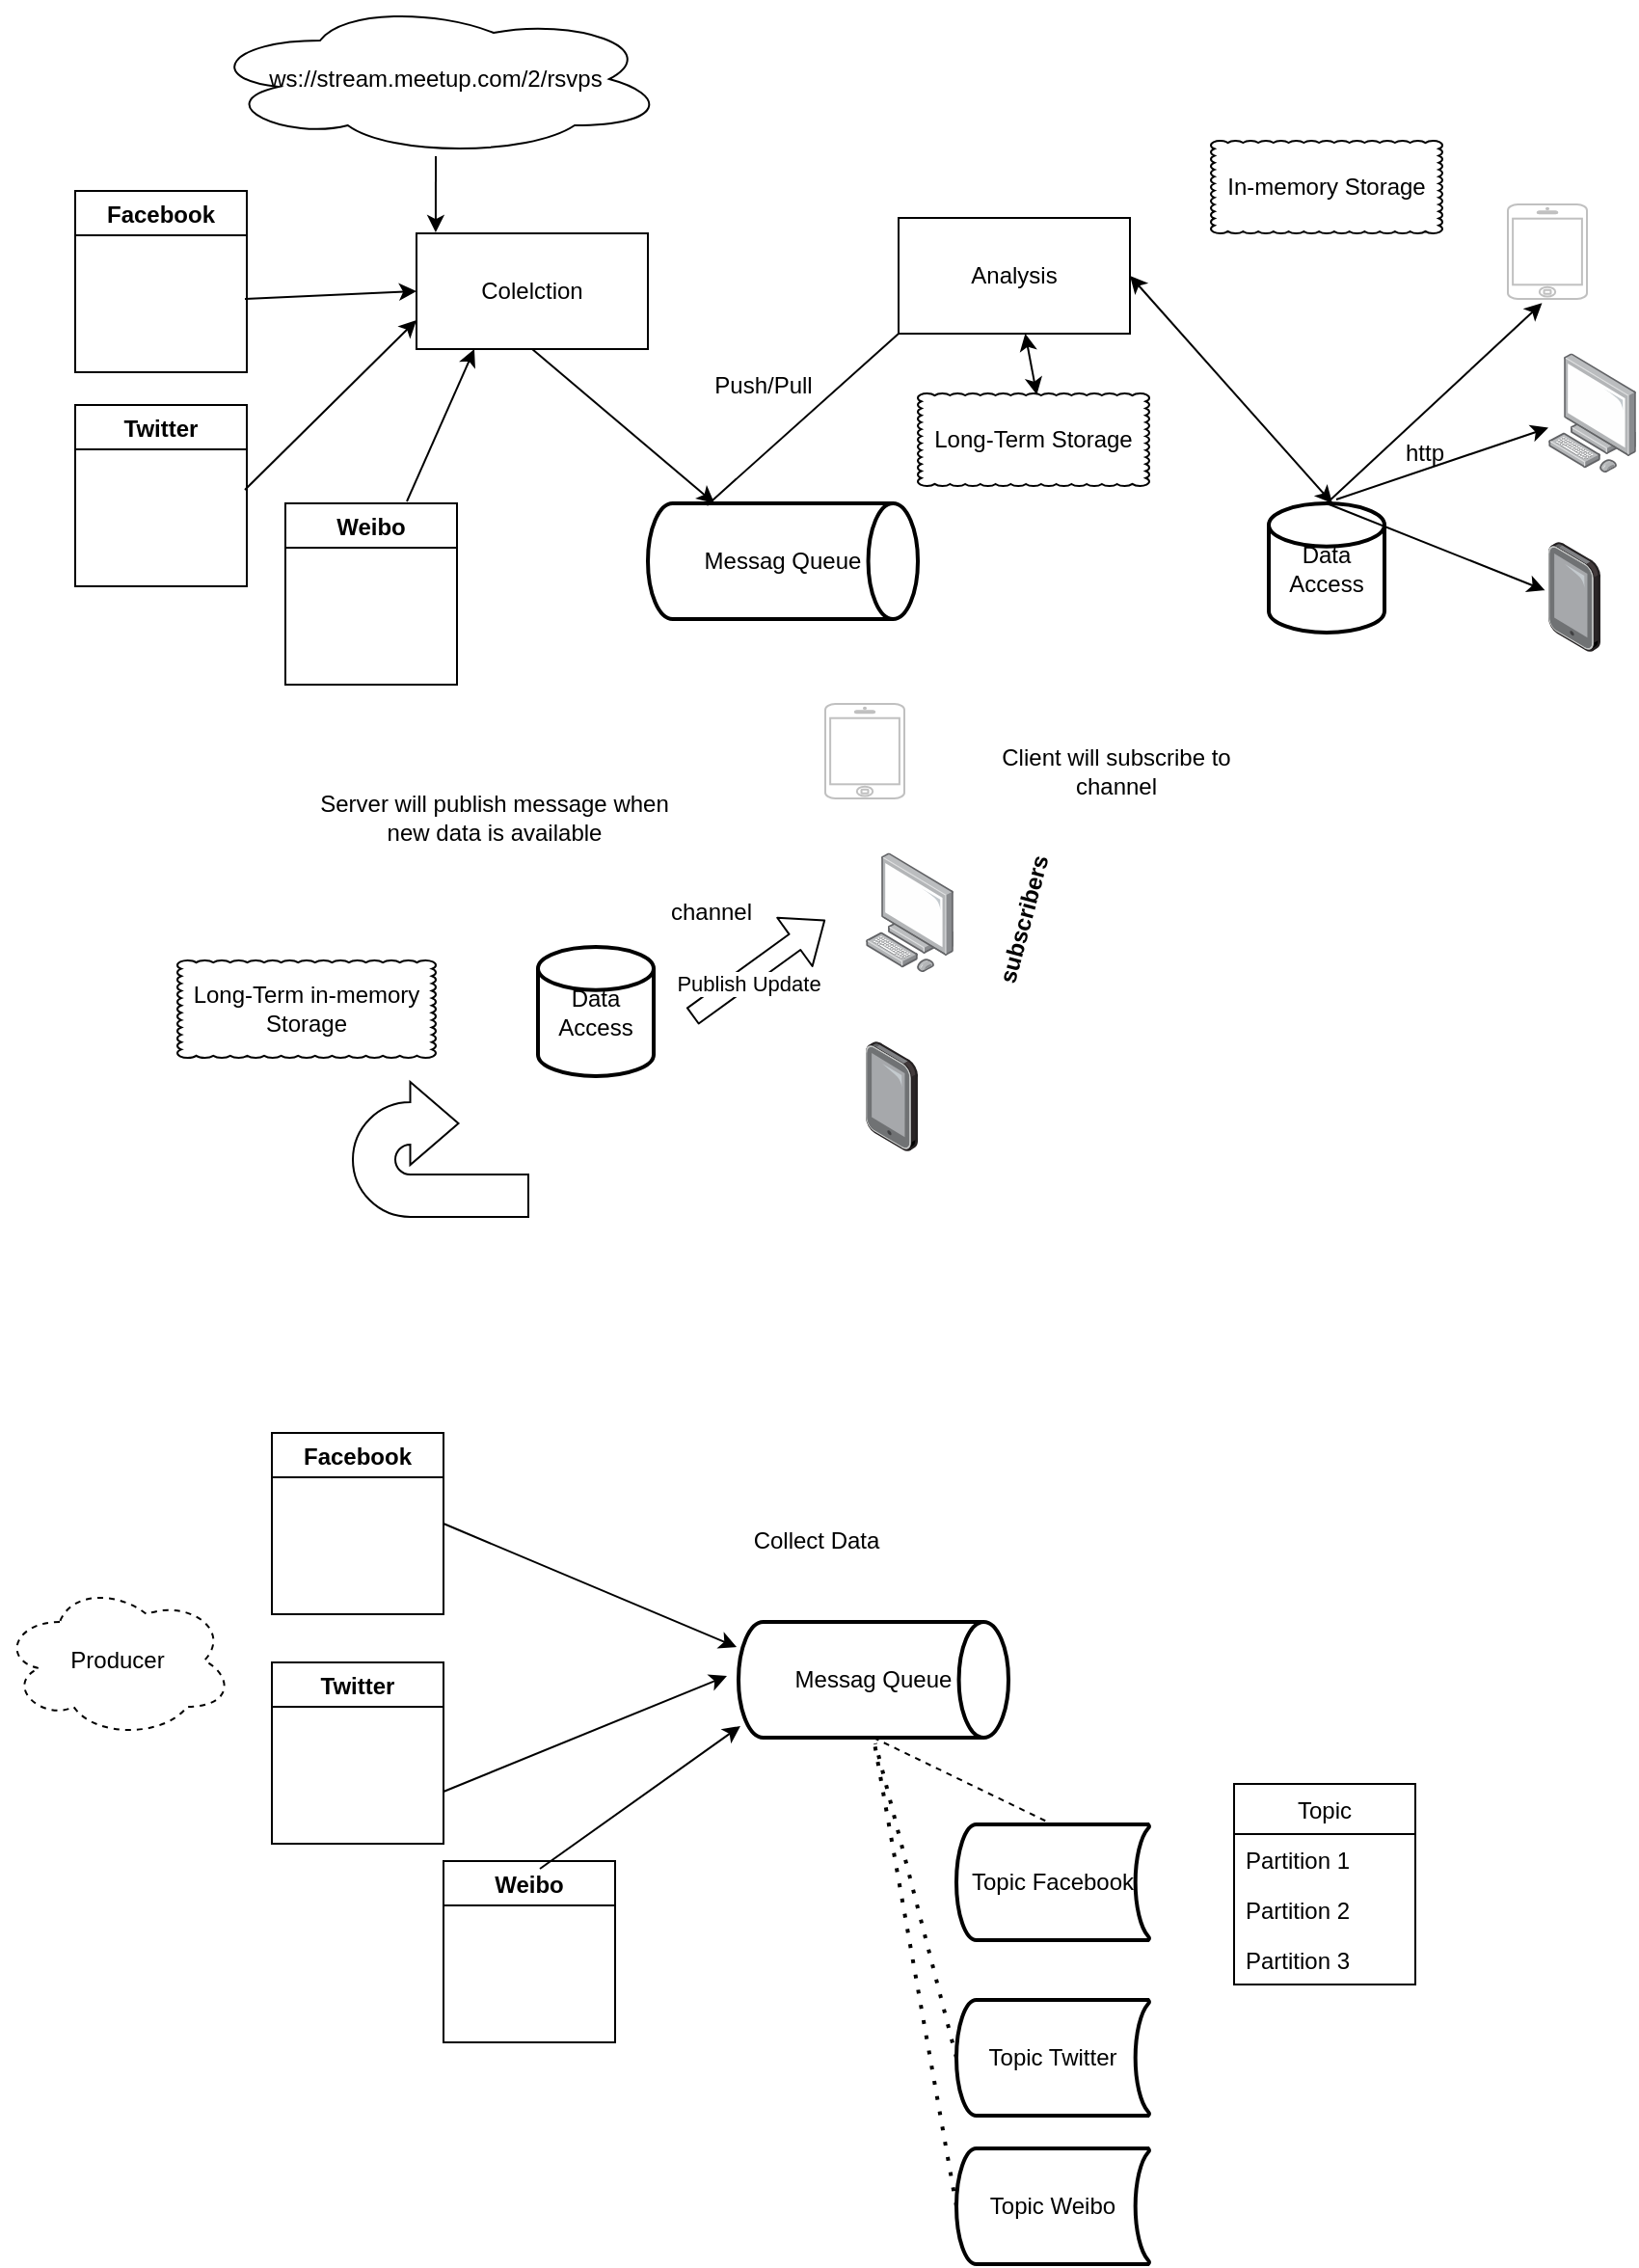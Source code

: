 <mxfile version="13.6.0" type="github">
  <diagram id="zB4D0Zn1a5sWIB_5QHZO" name="Page-1">
    <mxGraphModel dx="2816" dy="450" grid="1" gridSize="7" guides="1" tooltips="1" connect="1" arrows="1" fold="1" page="1" pageScale="1" pageWidth="1920" pageHeight="1200" math="0" shadow="0">
      <root>
        <mxCell id="0" />
        <mxCell id="1" parent="0" />
        <mxCell id="u7dPjCdoEQU-WYultVdr-4" style="edgeStyle=orthogonalEdgeStyle;rounded=0;orthogonalLoop=1;jettySize=auto;html=1;entryX=0.083;entryY=-0.008;entryDx=0;entryDy=0;entryPerimeter=0;" parent="1" source="u7dPjCdoEQU-WYultVdr-1" target="u7dPjCdoEQU-WYultVdr-3" edge="1">
          <mxGeometry relative="1" as="geometry" />
        </mxCell>
        <mxCell id="u7dPjCdoEQU-WYultVdr-1" value="ws://stream.meetup.com/2/rsvps" style="ellipse;shape=cloud;whiteSpace=wrap;html=1;" parent="1" vertex="1">
          <mxGeometry x="77" y="14" width="240" height="80" as="geometry" />
        </mxCell>
        <mxCell id="u7dPjCdoEQU-WYultVdr-2" value="Messag Queue&lt;br&gt;" style="strokeWidth=2;html=1;shape=mxgraph.flowchart.direct_data;whiteSpace=wrap;" parent="1" vertex="1">
          <mxGeometry x="307" y="274" width="140" height="60" as="geometry" />
        </mxCell>
        <mxCell id="u7dPjCdoEQU-WYultVdr-3" value="Colelction" style="rounded=0;whiteSpace=wrap;html=1;" parent="1" vertex="1">
          <mxGeometry x="187" y="134" width="120" height="60" as="geometry" />
        </mxCell>
        <mxCell id="u7dPjCdoEQU-WYultVdr-6" value="" style="endArrow=classic;html=1;exitX=0.5;exitY=1;exitDx=0;exitDy=0;" parent="1" source="u7dPjCdoEQU-WYultVdr-3" target="u7dPjCdoEQU-WYultVdr-2" edge="1">
          <mxGeometry width="50" height="50" relative="1" as="geometry">
            <mxPoint x="207" y="384" as="sourcePoint" />
            <mxPoint x="257" y="334" as="targetPoint" />
          </mxGeometry>
        </mxCell>
        <mxCell id="u7dPjCdoEQU-WYultVdr-7" value="Analysis" style="rounded=0;whiteSpace=wrap;html=1;" parent="1" vertex="1">
          <mxGeometry x="437" y="126" width="120" height="60" as="geometry" />
        </mxCell>
        <mxCell id="u7dPjCdoEQU-WYultVdr-81" value="Data Access" style="strokeWidth=2;html=1;shape=mxgraph.flowchart.database;whiteSpace=wrap;" parent="1" vertex="1">
          <mxGeometry x="629" y="274" width="60" height="67" as="geometry" />
        </mxCell>
        <mxCell id="u7dPjCdoEQU-WYultVdr-82" value="Long-Term Storage" style="whiteSpace=wrap;html=1;shape=mxgraph.basic.cloud_rect" parent="1" vertex="1">
          <mxGeometry x="447" y="217" width="120" height="48" as="geometry" />
        </mxCell>
        <mxCell id="u7dPjCdoEQU-WYultVdr-83" value="" style="endArrow=classic;startArrow=classic;html=1;exitX=0.514;exitY=0.015;exitDx=0;exitDy=0;exitPerimeter=0;" parent="1" source="u7dPjCdoEQU-WYultVdr-82" target="u7dPjCdoEQU-WYultVdr-7" edge="1">
          <mxGeometry width="50" height="50" relative="1" as="geometry">
            <mxPoint x="459" y="244" as="sourcePoint" />
            <mxPoint x="509" y="194" as="targetPoint" />
          </mxGeometry>
        </mxCell>
        <mxCell id="u7dPjCdoEQU-WYultVdr-84" value="In-memory Storage" style="whiteSpace=wrap;html=1;shape=mxgraph.basic.cloud_rect" parent="1" vertex="1">
          <mxGeometry x="599" y="86" width="120" height="48" as="geometry" />
        </mxCell>
        <mxCell id="u7dPjCdoEQU-WYultVdr-86" value="" style="endArrow=classic;startArrow=classic;html=1;entryX=1;entryY=0.5;entryDx=0;entryDy=0;" parent="1" target="u7dPjCdoEQU-WYultVdr-7" edge="1">
          <mxGeometry width="50" height="50" relative="1" as="geometry">
            <mxPoint x="662" y="274" as="sourcePoint" />
            <mxPoint x="712" y="224" as="targetPoint" />
          </mxGeometry>
        </mxCell>
        <mxCell id="u7dPjCdoEQU-WYultVdr-87" value="" style="endArrow=none;html=1;exitX=0.219;exitY=0.016;exitDx=0;exitDy=0;exitPerimeter=0;" parent="1" source="u7dPjCdoEQU-WYultVdr-2" edge="1">
          <mxGeometry width="50" height="50" relative="1" as="geometry">
            <mxPoint x="387" y="236" as="sourcePoint" />
            <mxPoint x="437" y="186" as="targetPoint" />
          </mxGeometry>
        </mxCell>
        <mxCell id="u7dPjCdoEQU-WYultVdr-89" value="Push/Pull" style="text;html=1;strokeColor=none;fillColor=none;align=center;verticalAlign=middle;whiteSpace=wrap;rounded=0;" parent="1" vertex="1">
          <mxGeometry x="347" y="203" width="40" height="20" as="geometry" />
        </mxCell>
        <mxCell id="u7dPjCdoEQU-WYultVdr-90" value="" style="html=1;verticalLabelPosition=bottom;labelBackgroundColor=#ffffff;verticalAlign=top;shadow=0;dashed=0;strokeWidth=1;shape=mxgraph.ios7.misc.iphone;strokeColor=#c0c0c0;" parent="1" vertex="1">
          <mxGeometry x="753" y="119" width="41" height="49" as="geometry" />
        </mxCell>
        <mxCell id="u7dPjCdoEQU-WYultVdr-91" value="" style="endArrow=classic;html=1;entryX=0.432;entryY=1.044;entryDx=0;entryDy=0;entryPerimeter=0;exitX=0.5;exitY=0;exitDx=0;exitDy=0;exitPerimeter=0;" parent="1" source="u7dPjCdoEQU-WYultVdr-81" target="u7dPjCdoEQU-WYultVdr-90" edge="1">
          <mxGeometry width="50" height="50" relative="1" as="geometry">
            <mxPoint x="669" y="266" as="sourcePoint" />
            <mxPoint x="747" y="224" as="targetPoint" />
          </mxGeometry>
        </mxCell>
        <mxCell id="u7dPjCdoEQU-WYultVdr-92" value="http" style="text;html=1;strokeColor=none;fillColor=none;align=center;verticalAlign=middle;whiteSpace=wrap;rounded=0;" parent="1" vertex="1">
          <mxGeometry x="690" y="238" width="40" height="20" as="geometry" />
        </mxCell>
        <mxCell id="u7dPjCdoEQU-WYultVdr-93" value="" style="points=[];aspect=fixed;html=1;align=center;shadow=0;dashed=0;image;image=img/lib/allied_telesis/computer_and_terminals/Personal_Computer.svg;" parent="1" vertex="1">
          <mxGeometry x="774" y="196.2" width="45.6" height="61.8" as="geometry" />
        </mxCell>
        <mxCell id="u7dPjCdoEQU-WYultVdr-98" value="" style="endArrow=classic;html=1;" parent="1" target="u7dPjCdoEQU-WYultVdr-93" edge="1">
          <mxGeometry width="50" height="50" relative="1" as="geometry">
            <mxPoint x="664" y="272" as="sourcePoint" />
            <mxPoint x="730" y="224" as="targetPoint" />
          </mxGeometry>
        </mxCell>
        <mxCell id="u7dPjCdoEQU-WYultVdr-99" value="" style="points=[];aspect=fixed;html=1;align=center;shadow=0;dashed=0;image;image=img/lib/allied_telesis/computer_and_terminals/Tablet.svg;" parent="1" vertex="1">
          <mxGeometry x="774" y="294" width="27" height="57" as="geometry" />
        </mxCell>
        <mxCell id="u7dPjCdoEQU-WYultVdr-100" value="" style="endArrow=classic;html=1;entryX=-0.066;entryY=0.44;entryDx=0;entryDy=0;entryPerimeter=0;exitX=0.5;exitY=0;exitDx=0;exitDy=0;exitPerimeter=0;" parent="1" source="u7dPjCdoEQU-WYultVdr-81" target="u7dPjCdoEQU-WYultVdr-99" edge="1">
          <mxGeometry width="50" height="50" relative="1" as="geometry">
            <mxPoint x="694" y="294" as="sourcePoint" />
            <mxPoint x="744" y="244" as="targetPoint" />
          </mxGeometry>
        </mxCell>
        <mxCell id="u7dPjCdoEQU-WYultVdr-101" value="Data Access" style="strokeWidth=2;html=1;shape=mxgraph.flowchart.database;whiteSpace=wrap;" parent="1" vertex="1">
          <mxGeometry x="250" y="504" width="60" height="67" as="geometry" />
        </mxCell>
        <mxCell id="u7dPjCdoEQU-WYultVdr-102" value="" style="html=1;verticalLabelPosition=bottom;labelBackgroundColor=#ffffff;verticalAlign=top;shadow=0;dashed=0;strokeWidth=1;shape=mxgraph.ios7.misc.iphone;strokeColor=#c0c0c0;" parent="1" vertex="1">
          <mxGeometry x="399" y="378" width="41" height="49" as="geometry" />
        </mxCell>
        <mxCell id="u7dPjCdoEQU-WYultVdr-104" value="channel" style="text;html=1;strokeColor=none;fillColor=none;align=center;verticalAlign=middle;whiteSpace=wrap;rounded=0;" parent="1" vertex="1">
          <mxGeometry x="320" y="476" width="40" height="20" as="geometry" />
        </mxCell>
        <mxCell id="u7dPjCdoEQU-WYultVdr-105" value="" style="points=[];aspect=fixed;html=1;align=center;shadow=0;dashed=0;image;image=img/lib/allied_telesis/computer_and_terminals/Personal_Computer.svg;" parent="1" vertex="1">
          <mxGeometry x="420" y="455.2" width="45.6" height="61.8" as="geometry" />
        </mxCell>
        <mxCell id="u7dPjCdoEQU-WYultVdr-107" value="" style="points=[];aspect=fixed;html=1;align=center;shadow=0;dashed=0;image;image=img/lib/allied_telesis/computer_and_terminals/Tablet.svg;" parent="1" vertex="1">
          <mxGeometry x="420" y="553" width="27" height="57" as="geometry" />
        </mxCell>
        <mxCell id="u7dPjCdoEQU-WYultVdr-109" value="subscribers" style="text;html=1;strokeColor=none;fillColor=none;align=center;verticalAlign=middle;whiteSpace=wrap;rounded=0;rotation=-75;fontStyle=1" parent="1" vertex="1">
          <mxGeometry x="465.6" y="476" width="73" height="28" as="geometry" />
        </mxCell>
        <mxCell id="u7dPjCdoEQU-WYultVdr-112" value="" style="shape=flexArrow;endArrow=classic;html=1;" parent="1" edge="1">
          <mxGeometry width="50" height="50" relative="1" as="geometry">
            <mxPoint x="330" y="540" as="sourcePoint" />
            <mxPoint x="399" y="490" as="targetPoint" />
          </mxGeometry>
        </mxCell>
        <mxCell id="u7dPjCdoEQU-WYultVdr-113" value="Publish Update" style="edgeLabel;html=1;align=center;verticalAlign=middle;resizable=0;points=[];" parent="u7dPjCdoEQU-WYultVdr-112" vertex="1" connectable="0">
          <mxGeometry x="-0.23" y="-3" relative="1" as="geometry">
            <mxPoint as="offset" />
          </mxGeometry>
        </mxCell>
        <mxCell id="u7dPjCdoEQU-WYultVdr-114" value="Long-Term in-memory Storage" style="whiteSpace=wrap;html=1;shape=mxgraph.basic.cloud_rect" parent="1" vertex="1">
          <mxGeometry x="63" y="511" width="134" height="50.5" as="geometry" />
        </mxCell>
        <mxCell id="u7dPjCdoEQU-WYultVdr-115" value="" style="html=1;shadow=0;dashed=0;align=center;verticalAlign=middle;shape=mxgraph.arrows2.uTurnArrow;dy=11;arrowHead=43;dx2=25;" parent="1" vertex="1">
          <mxGeometry x="154" y="574" width="91" height="70" as="geometry" />
        </mxCell>
        <mxCell id="u7dPjCdoEQU-WYultVdr-116" value="Client will subscribe to channel&lt;br&gt;" style="text;html=1;strokeColor=none;fillColor=none;align=center;verticalAlign=middle;whiteSpace=wrap;rounded=0;" parent="1" vertex="1">
          <mxGeometry x="473" y="399" width="154" height="28" as="geometry" />
        </mxCell>
        <mxCell id="u7dPjCdoEQU-WYultVdr-117" value="Server will publish message when new data is available" style="text;html=1;strokeColor=none;fillColor=none;align=center;verticalAlign=middle;whiteSpace=wrap;rounded=0;" parent="1" vertex="1">
          <mxGeometry x="126" y="427" width="203" height="20" as="geometry" />
        </mxCell>
        <mxCell id="24a-mGjXgg-N6J_SjT-v-1" value="Facebook" style="swimlane;" vertex="1" parent="1">
          <mxGeometry x="10" y="112" width="89" height="94" as="geometry" />
        </mxCell>
        <mxCell id="24a-mGjXgg-N6J_SjT-v-2" value="" style="endArrow=classic;html=1;entryX=0;entryY=0.5;entryDx=0;entryDy=0;" edge="1" parent="1" target="u7dPjCdoEQU-WYultVdr-3">
          <mxGeometry width="50" height="50" relative="1" as="geometry">
            <mxPoint x="98" y="168" as="sourcePoint" />
            <mxPoint x="148" y="118" as="targetPoint" />
          </mxGeometry>
        </mxCell>
        <mxCell id="24a-mGjXgg-N6J_SjT-v-3" value="Twitter" style="swimlane;" vertex="1" parent="1">
          <mxGeometry x="10" y="223" width="89" height="94" as="geometry" />
        </mxCell>
        <mxCell id="24a-mGjXgg-N6J_SjT-v-4" value="Weibo" style="swimlane;" vertex="1" parent="1">
          <mxGeometry x="119" y="274" width="89" height="94" as="geometry" />
        </mxCell>
        <mxCell id="24a-mGjXgg-N6J_SjT-v-5" value="" style="endArrow=classic;html=1;entryX=0;entryY=0.75;entryDx=0;entryDy=0;" edge="1" parent="1" target="u7dPjCdoEQU-WYultVdr-3">
          <mxGeometry width="50" height="50" relative="1" as="geometry">
            <mxPoint x="98" y="267" as="sourcePoint" />
            <mxPoint x="155" y="217" as="targetPoint" />
          </mxGeometry>
        </mxCell>
        <mxCell id="24a-mGjXgg-N6J_SjT-v-7" value="" style="endArrow=classic;html=1;entryX=0.25;entryY=1;entryDx=0;entryDy=0;" edge="1" parent="1" target="u7dPjCdoEQU-WYultVdr-3">
          <mxGeometry width="50" height="50" relative="1" as="geometry">
            <mxPoint x="182" y="273" as="sourcePoint" />
            <mxPoint x="232" y="223" as="targetPoint" />
          </mxGeometry>
        </mxCell>
        <mxCell id="24a-mGjXgg-N6J_SjT-v-9" value="Messag Queue&lt;br&gt;" style="strokeWidth=2;html=1;shape=mxgraph.flowchart.direct_data;whiteSpace=wrap;" vertex="1" parent="1">
          <mxGeometry x="354" y="854" width="140" height="60" as="geometry" />
        </mxCell>
        <mxCell id="24a-mGjXgg-N6J_SjT-v-14" value="" style="endArrow=classic;html=1;entryX=-0.007;entryY=0.217;entryDx=0;entryDy=0;exitX=1;exitY=0.5;exitDx=0;exitDy=0;entryPerimeter=0;" edge="1" parent="1" target="24a-mGjXgg-N6J_SjT-v-9" source="24a-mGjXgg-N6J_SjT-v-18">
          <mxGeometry width="50" height="50" relative="1" as="geometry">
            <mxPoint x="180" y="872" as="sourcePoint" />
            <mxPoint x="269" y="868" as="targetPoint" />
          </mxGeometry>
        </mxCell>
        <mxCell id="24a-mGjXgg-N6J_SjT-v-15" value="Weibo" style="swimlane;" vertex="1" parent="1">
          <mxGeometry x="201" y="978" width="89" height="94" as="geometry" />
        </mxCell>
        <mxCell id="24a-mGjXgg-N6J_SjT-v-16" value="" style="endArrow=classic;html=1;" edge="1" parent="1">
          <mxGeometry width="50" height="50" relative="1" as="geometry">
            <mxPoint x="201" y="942" as="sourcePoint" />
            <mxPoint x="348" y="882" as="targetPoint" />
          </mxGeometry>
        </mxCell>
        <mxCell id="24a-mGjXgg-N6J_SjT-v-17" value="" style="endArrow=classic;html=1;entryX=0.007;entryY=0.9;entryDx=0;entryDy=0;entryPerimeter=0;" edge="1" parent="1" target="24a-mGjXgg-N6J_SjT-v-9">
          <mxGeometry width="50" height="50" relative="1" as="geometry">
            <mxPoint x="251" y="982" as="sourcePoint" />
            <mxPoint x="286" y="903" as="targetPoint" />
          </mxGeometry>
        </mxCell>
        <mxCell id="24a-mGjXgg-N6J_SjT-v-18" value="Facebook" style="swimlane;" vertex="1" parent="1">
          <mxGeometry x="112" y="756" width="89" height="94" as="geometry" />
        </mxCell>
        <mxCell id="24a-mGjXgg-N6J_SjT-v-19" value="Twitter" style="swimlane;" vertex="1" parent="1">
          <mxGeometry x="112" y="875" width="89" height="94" as="geometry" />
        </mxCell>
        <mxCell id="24a-mGjXgg-N6J_SjT-v-20" value="Collect Data&lt;br&gt;" style="text;html=1;strokeColor=none;fillColor=none;align=center;verticalAlign=middle;whiteSpace=wrap;rounded=0;" vertex="1" parent="1">
          <mxGeometry x="355.5" y="798" width="77" height="27" as="geometry" />
        </mxCell>
        <mxCell id="24a-mGjXgg-N6J_SjT-v-22" value="Topic Facebook" style="strokeWidth=2;html=1;shape=mxgraph.flowchart.stored_data;whiteSpace=wrap;" vertex="1" parent="1">
          <mxGeometry x="467" y="959" width="100" height="60" as="geometry" />
        </mxCell>
        <mxCell id="24a-mGjXgg-N6J_SjT-v-23" value="" style="endArrow=none;dashed=1;html=1;exitX=0.5;exitY=1;exitDx=0;exitDy=0;exitPerimeter=0;entryX=0.5;entryY=0;entryDx=0;entryDy=0;entryPerimeter=0;" edge="1" parent="1" source="24a-mGjXgg-N6J_SjT-v-9" target="24a-mGjXgg-N6J_SjT-v-22">
          <mxGeometry width="50" height="50" relative="1" as="geometry">
            <mxPoint x="397" y="1072" as="sourcePoint" />
            <mxPoint x="447" y="1022" as="targetPoint" />
          </mxGeometry>
        </mxCell>
        <mxCell id="24a-mGjXgg-N6J_SjT-v-24" value="Topic Twitter" style="strokeWidth=2;html=1;shape=mxgraph.flowchart.stored_data;whiteSpace=wrap;" vertex="1" parent="1">
          <mxGeometry x="467" y="1050" width="100" height="60" as="geometry" />
        </mxCell>
        <mxCell id="24a-mGjXgg-N6J_SjT-v-25" value="" style="endArrow=none;dashed=1;html=1;dashPattern=1 3;strokeWidth=2;exitX=0;exitY=0.5;exitDx=0;exitDy=0;exitPerimeter=0;" edge="1" parent="1" source="24a-mGjXgg-N6J_SjT-v-24">
          <mxGeometry width="50" height="50" relative="1" as="geometry">
            <mxPoint x="383" y="988" as="sourcePoint" />
            <mxPoint x="425" y="917" as="targetPoint" />
          </mxGeometry>
        </mxCell>
        <mxCell id="24a-mGjXgg-N6J_SjT-v-26" value="Topic Weibo&lt;br&gt;" style="strokeWidth=2;html=1;shape=mxgraph.flowchart.stored_data;whiteSpace=wrap;" vertex="1" parent="1">
          <mxGeometry x="467" y="1127" width="100" height="60" as="geometry" />
        </mxCell>
        <mxCell id="24a-mGjXgg-N6J_SjT-v-27" value="" style="endArrow=none;dashed=1;html=1;dashPattern=1 3;strokeWidth=2;entryX=0.5;entryY=1;entryDx=0;entryDy=0;entryPerimeter=0;exitX=0;exitY=0.5;exitDx=0;exitDy=0;exitPerimeter=0;" edge="1" parent="1" source="24a-mGjXgg-N6J_SjT-v-26" target="24a-mGjXgg-N6J_SjT-v-9">
          <mxGeometry width="50" height="50" relative="1" as="geometry">
            <mxPoint x="397" y="1065" as="sourcePoint" />
            <mxPoint x="447" y="1015" as="targetPoint" />
          </mxGeometry>
        </mxCell>
        <mxCell id="24a-mGjXgg-N6J_SjT-v-40" value="Producer" style="ellipse;shape=cloud;whiteSpace=wrap;html=1;dashed=1;" vertex="1" parent="1">
          <mxGeometry x="-28" y="834" width="120" height="80" as="geometry" />
        </mxCell>
        <mxCell id="24a-mGjXgg-N6J_SjT-v-36" value="Topic" style="swimlane;fontStyle=0;childLayout=stackLayout;horizontal=1;startSize=26;fillColor=none;horizontalStack=0;resizeParent=1;resizeParentMax=0;resizeLast=0;collapsible=1;marginBottom=0;" vertex="1" parent="1">
          <mxGeometry x="611" y="938" width="94" height="104" as="geometry" />
        </mxCell>
        <mxCell id="24a-mGjXgg-N6J_SjT-v-37" value="Partition 1" style="text;strokeColor=none;fillColor=none;align=left;verticalAlign=top;spacingLeft=4;spacingRight=4;overflow=hidden;rotatable=0;points=[[0,0.5],[1,0.5]];portConstraint=eastwest;" vertex="1" parent="24a-mGjXgg-N6J_SjT-v-36">
          <mxGeometry y="26" width="94" height="26" as="geometry" />
        </mxCell>
        <mxCell id="24a-mGjXgg-N6J_SjT-v-38" value="Partition 2" style="text;strokeColor=none;fillColor=none;align=left;verticalAlign=top;spacingLeft=4;spacingRight=4;overflow=hidden;rotatable=0;points=[[0,0.5],[1,0.5]];portConstraint=eastwest;" vertex="1" parent="24a-mGjXgg-N6J_SjT-v-36">
          <mxGeometry y="52" width="94" height="26" as="geometry" />
        </mxCell>
        <mxCell id="24a-mGjXgg-N6J_SjT-v-39" value="Partition 3" style="text;strokeColor=none;fillColor=none;align=left;verticalAlign=top;spacingLeft=4;spacingRight=4;overflow=hidden;rotatable=0;points=[[0,0.5],[1,0.5]];portConstraint=eastwest;" vertex="1" parent="24a-mGjXgg-N6J_SjT-v-36">
          <mxGeometry y="78" width="94" height="26" as="geometry" />
        </mxCell>
      </root>
    </mxGraphModel>
  </diagram>
</mxfile>
